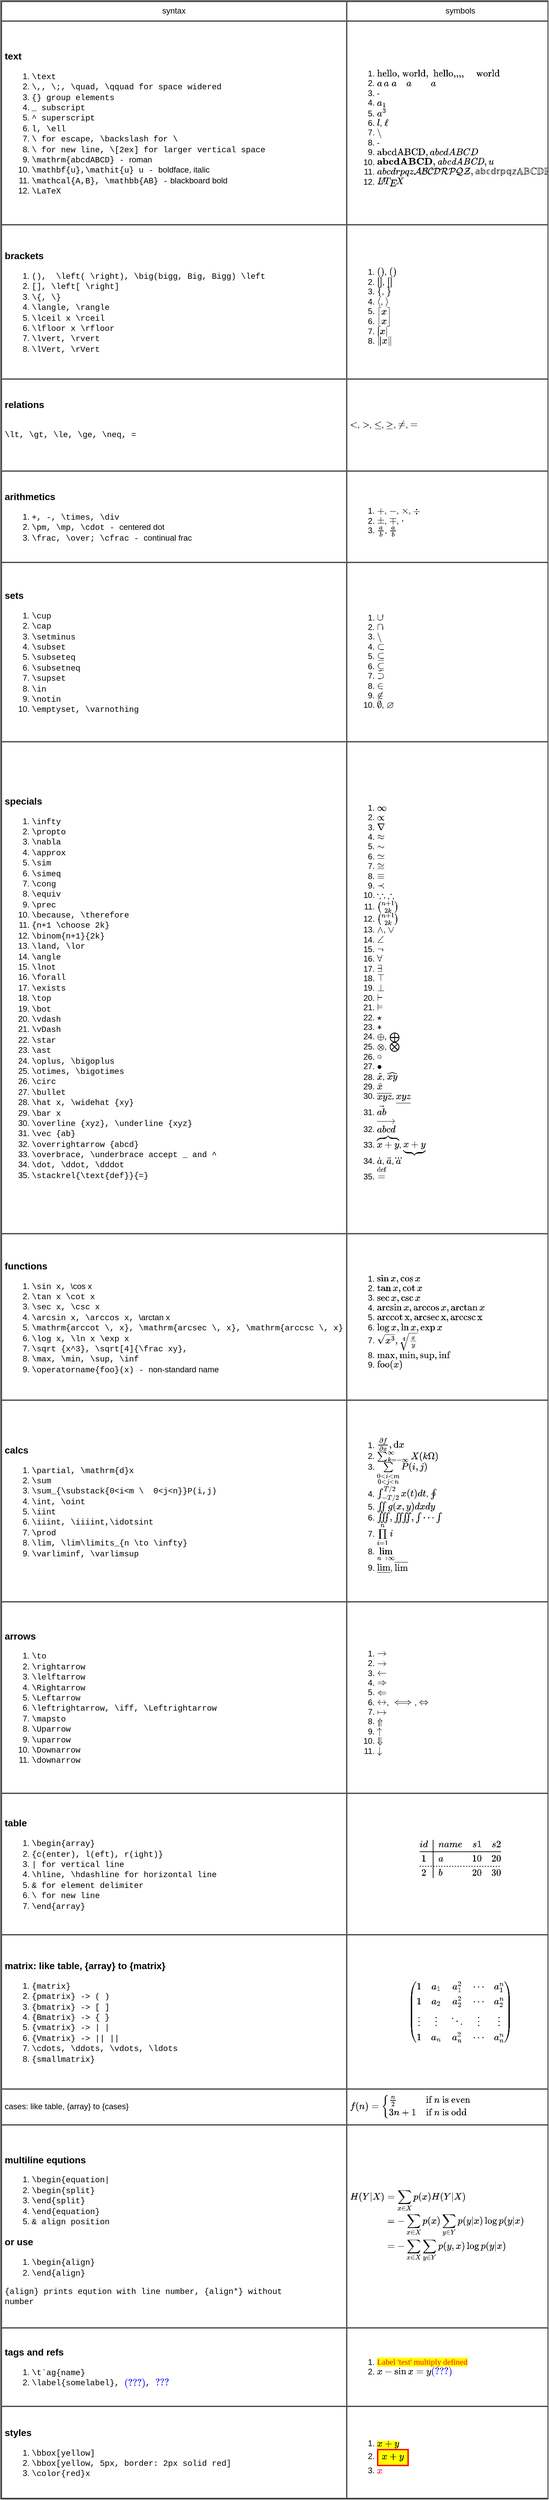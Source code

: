 <mxfile version="13.1.3" pages="2">
    <diagram id="6hGFLwfOUW9BJ-s0fimq" name="Mathjax">
        <mxGraphModel dx="898" dy="566" grid="1" gridSize="10" guides="1" tooltips="1" connect="1" arrows="1" fold="1" page="1" pageScale="1" pageWidth="827" pageHeight="1169" math="1" shadow="0">
            <root>
                <mxCell id="0"/>
                <mxCell id="1" parent="0"/>
                <mxCell id="3" value="&lt;table cellpadding=&quot;4&quot; cellspacing=&quot;0&quot; border=&quot;1&quot; style=&quot;font-size: 1em ; width: 100% ; height: 100%&quot;&gt;&lt;tbody&gt;&lt;tr&gt;&lt;th style=&quot;text-align: center&quot;&gt;&lt;span style=&quot;font-weight: normal&quot;&gt;syntax&lt;/span&gt;&lt;/th&gt;&lt;th style=&quot;text-align: center&quot;&gt;&lt;span style=&quot;font-weight: normal&quot;&gt;symbols&lt;/span&gt;&lt;/th&gt;&lt;/tr&gt;&lt;tr&gt;&lt;td&gt;&lt;h3&gt;text&lt;/h3&gt;&lt;ol&gt;&lt;li&gt;&lt;font face=&quot;Courier New&quot;&gt;\text&lt;/font&gt;&lt;/li&gt;&lt;li&gt;&lt;font face=&quot;Courier New&quot;&gt;\,, \;, \quad, \qquad for space widered&lt;/font&gt;&lt;/li&gt;&lt;li&gt;&lt;font face=&quot;Courier New&quot;&gt;{} group elements&lt;/font&gt;&lt;/li&gt;&lt;li&gt;&lt;font face=&quot;Courier New&quot;&gt;_ subscript&lt;/font&gt;&lt;/li&gt;&lt;li&gt;&lt;font face=&quot;Courier New&quot;&gt;^ superscript&lt;/font&gt;&lt;/li&gt;&lt;li&gt;&lt;font face=&quot;Courier New&quot;&gt;l, \ell&lt;/font&gt;&lt;/li&gt;&lt;li&gt;&lt;font face=&quot;Courier New&quot;&gt;\ for escape, \backslash for \&lt;/font&gt;&lt;/li&gt;&lt;li&gt;&lt;font face=&quot;Courier New&quot;&gt;\\ for new line, \\[2ex] for larger vertical space&lt;/font&gt;&lt;/li&gt;&lt;li&gt;&lt;font face=&quot;Courier New&quot;&gt;\mathrm{abcdABCD} - &lt;/font&gt;roman&lt;/li&gt;&lt;li&gt;&lt;font face=&quot;Courier New&quot;&gt;\mathbf{u},\mathit{u} u - &lt;/font&gt;boldface, italic&lt;/li&gt;&lt;li&gt;&lt;font face=&quot;Courier New&quot;&gt;\mathcal{A,B}, \mathbb{AB} -&lt;/font&gt; blackboard bold&lt;/li&gt;&lt;li&gt;&lt;span style=&quot;font-family: &amp;#34;courier new&amp;#34; ; font-size: 1em&quot;&gt;\LaTeX&lt;/span&gt;&lt;br&gt;&lt;/li&gt;&lt;/ol&gt;&lt;/td&gt;&lt;td&gt;&lt;br&gt;&lt;ol&gt;&lt;li&gt;\(\text{hello, world,&amp;nbsp; hello,,,,&amp;nbsp; &amp;nbsp; &amp;nbsp;world}\)&lt;/li&gt;&lt;li&gt;\(a\, a\; a\quad a \qquad a\)&lt;/li&gt;&lt;li&gt;-&lt;/li&gt;&lt;li&gt;\(a_1\)&lt;/li&gt;&lt;li&gt;\(a^3\)&lt;/li&gt;&lt;li&gt;\(l\), \(\ell\)&lt;/li&gt;&lt;li&gt;\(\backslash\)&lt;/li&gt;&lt;li&gt;-&lt;/li&gt;&lt;li&gt;\(\mathrm{abcdABCD}, abcdABCD\)&lt;/li&gt;&lt;li&gt;\(\mathbf{abcdABCD}, \mathit{abcdABCD}, u\)&lt;/li&gt;&lt;li&gt;\(\mathcal{abcdrpqzABCDRPQZ}, \mathbb{abcdrpqzABCDRPQZ}\)&lt;/li&gt;&lt;li&gt;&lt;span style=&quot;font-size: 1em&quot;&gt;\(\LaTeX\)&lt;/span&gt;&lt;br&gt;&lt;/li&gt;&lt;/ol&gt;&lt;/td&gt;&lt;/tr&gt;&lt;tr&gt;&lt;td&gt;&lt;h3&gt;brackets&lt;/h3&gt;&lt;ol&gt;&lt;li&gt;&lt;font face=&quot;Courier New&quot;&gt;(),&amp;nbsp; \left( \right), \big(bigg, Big, Bigg) \left&lt;/font&gt;&lt;/li&gt;&lt;li&gt;&lt;font face=&quot;Courier New&quot;&gt;[], \left[ \right]&lt;/font&gt;&lt;/li&gt;&lt;li&gt;&lt;font face=&quot;Courier New&quot;&gt;\{, \}&lt;/font&gt;&lt;/li&gt;&lt;li&gt;&lt;font face=&quot;Courier New&quot;&gt;\langle, \rangle&lt;/font&gt;&lt;/li&gt;&lt;li&gt;&lt;font face=&quot;Courier New&quot;&gt;\lceil x \rceil&lt;/font&gt;&lt;/li&gt;&lt;li&gt;&lt;font face=&quot;Courier New&quot;&gt;\lfloor x \rfloor&lt;/font&gt;&lt;/li&gt;&lt;li&gt;&lt;font face=&quot;Courier New&quot;&gt;\lvert, \rvert&lt;/font&gt;&lt;/li&gt;&lt;li&gt;&lt;font face=&quot;Courier New&quot;&gt;\lVert, \rVert&lt;/font&gt;&lt;/li&gt;&lt;/ol&gt;&lt;/td&gt;&lt;td&gt;&lt;br&gt;&lt;ol&gt;&lt;li&gt;\(()\), \(\left(\right)\)&lt;/li&gt;&lt;li&gt;\([]\), \(\left[ \right]\)&lt;/li&gt;&lt;li&gt;\(\{\), \(\}\)&lt;/li&gt;&lt;li&gt;\(\langle\), \(\rangle\)&lt;/li&gt;&lt;li&gt;\(\lceil x \rceil\)&lt;/li&gt;&lt;li&gt;\(\lfloor x \rfloor\)&lt;/li&gt;&lt;li&gt;\(\lvert x \rvert\)&lt;/li&gt;&lt;li&gt;\(\lVert x \rVert\)&lt;/li&gt;&lt;/ol&gt;&lt;/td&gt;&lt;/tr&gt;&lt;tr&gt;&lt;td&gt;&lt;h3&gt;relations&lt;/h3&gt;&lt;br&gt;&lt;font face=&quot;Courier New&quot;&gt;\lt, \gt, \le, \ge, \neq, =&lt;br&gt;&lt;/font&gt;&lt;br&gt;&lt;br&gt;&lt;/td&gt;&lt;td&gt;\(\lt\), \(\gt\), \(\le\), \(\ge\), \(\neq\), \(=\)&lt;/td&gt;&lt;/tr&gt;&lt;tr&gt;&lt;td&gt;&lt;h3&gt;arithmetics&lt;/h3&gt;&lt;ol&gt;&lt;li&gt;&lt;font face=&quot;Courier New&quot;&gt;+, -, \times, \div&lt;/font&gt;&lt;/li&gt;&lt;li&gt;&lt;font face=&quot;Courier New&quot;&gt;\pm, \mp, \cdot&amp;nbsp;- &lt;/font&gt;centered dot&lt;/li&gt;&lt;li&gt;&lt;font face=&quot;Courier New&quot;&gt;\frac, \over; \cfrac - &lt;/font&gt;continual frac&lt;/li&gt;&lt;/ol&gt;&lt;/td&gt;&lt;td&gt;&lt;div&gt;&lt;br&gt;&lt;/div&gt;&lt;ol&gt;&lt;li&gt;\(+\), \(-\), \(\times\), \(\div\)&lt;/li&gt;&lt;li&gt;\(\pm\), \(\mp\), \(\cdot\)&lt;/li&gt;&lt;li&gt;\(\frac ab\), \(a \over b\)&lt;/li&gt;&lt;/ol&gt;&lt;/td&gt;&lt;/tr&gt;&lt;tr&gt;&lt;td&gt;&lt;h3&gt;sets&lt;/h3&gt;&lt;ol&gt;&lt;li&gt;&lt;font face=&quot;Courier New&quot;&gt;\cup&lt;/font&gt;&lt;/li&gt;&lt;li&gt;&lt;font face=&quot;Courier New&quot;&gt;\cap&lt;/font&gt;&lt;/li&gt;&lt;li&gt;&lt;font face=&quot;Courier New&quot;&gt;\setminus&lt;/font&gt;&lt;/li&gt;&lt;li&gt;&lt;font face=&quot;Courier New&quot;&gt;\subset&lt;/font&gt;&lt;/li&gt;&lt;li&gt;&lt;font face=&quot;Courier New&quot;&gt;\subseteq&lt;/font&gt;&lt;/li&gt;&lt;li&gt;&lt;font face=&quot;Courier New&quot;&gt;\subsetneq&lt;/font&gt;&lt;/li&gt;&lt;li&gt;&lt;font face=&quot;Courier New&quot;&gt;\supset&lt;/font&gt;&lt;/li&gt;&lt;li&gt;&lt;font face=&quot;Courier New&quot;&gt;\in&lt;/font&gt;&lt;/li&gt;&lt;li&gt;&lt;font face=&quot;Courier New&quot;&gt;\notin&lt;/font&gt;&lt;/li&gt;&lt;li&gt;&lt;font face=&quot;Courier New&quot;&gt;\emptyset, \varnothing&lt;/font&gt;&lt;/li&gt;&lt;/ol&gt;&lt;/td&gt;&lt;td&gt;&lt;br&gt;&lt;br&gt;&lt;ol&gt;&lt;li&gt;\(\cup\)&lt;/li&gt;&lt;li&gt;\(\cap\)&lt;/li&gt;&lt;li&gt;\(\setminus\)&lt;/li&gt;&lt;li&gt;\(\subset\)&lt;/li&gt;&lt;li&gt;\(\subseteq\)&lt;/li&gt;&lt;li&gt;\(\subsetneq\)&lt;/li&gt;&lt;li&gt;\(\supset\)&lt;/li&gt;&lt;li&gt;\(\in\)&lt;/li&gt;&lt;li&gt;\(\notin\)&lt;/li&gt;&lt;li&gt;\(\emptyset\), \(\varnothing\)&lt;/li&gt;&lt;/ol&gt;&lt;/td&gt;&lt;/tr&gt;&lt;tr&gt;&lt;td&gt;&lt;h3&gt;specials&lt;/h3&gt;&lt;ol&gt;&lt;li&gt;&lt;font face=&quot;Courier New&quot;&gt;\infty&lt;/font&gt;&lt;/li&gt;&lt;li&gt;&lt;font face=&quot;Courier New&quot;&gt;\propto&lt;/font&gt;&lt;/li&gt;&lt;li&gt;&lt;font face=&quot;Courier New&quot;&gt;\nabla&lt;/font&gt;&lt;/li&gt;&lt;li&gt;&lt;span style=&quot;font-family: &amp;#34;courier new&amp;#34; ; font-size: 1em&quot;&gt;\approx&lt;/span&gt;&lt;br&gt;&lt;/li&gt;&lt;li&gt;&lt;font face=&quot;Courier New&quot;&gt;\sim&lt;/font&gt;&lt;/li&gt;&lt;li&gt;&lt;font face=&quot;Courier New&quot;&gt;\simeq&lt;/font&gt;&lt;/li&gt;&lt;li&gt;&lt;font face=&quot;Courier New&quot;&gt;\cong&lt;/font&gt;&lt;/li&gt;&lt;li&gt;&lt;font face=&quot;Courier New&quot;&gt;\equiv&lt;/font&gt;&lt;/li&gt;&lt;li&gt;&lt;font face=&quot;Courier New&quot;&gt;\prec&lt;/font&gt;&lt;/li&gt;&lt;li&gt;&lt;font face=&quot;Courier New&quot;&gt;\because, \therefore&lt;/font&gt;&lt;/li&gt;&lt;li&gt;&lt;font face=&quot;Courier New&quot;&gt;{n+1 \choose 2k}&lt;/font&gt;&lt;/li&gt;&lt;li&gt;&lt;font face=&quot;Courier New&quot;&gt;\binom{n+1}{2k}&lt;/font&gt;&lt;/li&gt;&lt;li&gt;&lt;font face=&quot;Courier New&quot;&gt;\land, \lor&lt;/font&gt;&lt;/li&gt;&lt;li&gt;&lt;font face=&quot;Courier New&quot;&gt;\angle&lt;/font&gt;&lt;/li&gt;&lt;li&gt;&lt;font face=&quot;Courier New&quot;&gt;\lnot&lt;/font&gt;&lt;/li&gt;&lt;li&gt;&lt;font face=&quot;Courier New&quot;&gt;\forall&lt;/font&gt;&lt;/li&gt;&lt;li&gt;&lt;font face=&quot;Courier New&quot;&gt;\exists&lt;/font&gt;&lt;/li&gt;&lt;li&gt;&lt;font face=&quot;Courier New&quot;&gt;\top&lt;/font&gt;&lt;/li&gt;&lt;li&gt;&lt;font face=&quot;Courier New&quot;&gt;\bot&lt;/font&gt;&lt;/li&gt;&lt;li&gt;&lt;font face=&quot;Courier New&quot;&gt;\vdash&lt;/font&gt;&lt;/li&gt;&lt;li&gt;&lt;font face=&quot;Courier New&quot;&gt;\vDash&lt;/font&gt;&lt;/li&gt;&lt;li&gt;&lt;font face=&quot;Courier New&quot;&gt;\star&lt;/font&gt;&lt;/li&gt;&lt;li&gt;&lt;font face=&quot;Courier New&quot;&gt;\ast&lt;/font&gt;&lt;/li&gt;&lt;li&gt;&lt;font face=&quot;Courier New&quot;&gt;\oplus, \bigoplus&lt;/font&gt;&lt;/li&gt;&lt;li&gt;&lt;font face=&quot;Courier New&quot;&gt;\otimes, \bigotimes&lt;/font&gt;&lt;/li&gt;&lt;li&gt;&lt;font face=&quot;Courier New&quot;&gt;\circ&lt;/font&gt;&lt;/li&gt;&lt;li&gt;&lt;font face=&quot;Courier New&quot;&gt;\bullet&lt;/font&gt;&lt;/li&gt;&lt;li&gt;&lt;font face=&quot;Courier New&quot;&gt;\hat x, \widehat {xy}&lt;/font&gt;&lt;/li&gt;&lt;li&gt;&lt;font face=&quot;Courier New&quot;&gt;\bar x&lt;/font&gt;&lt;/li&gt;&lt;li&gt;&lt;font face=&quot;Courier New&quot;&gt;\overline {xyz}, \underline {xyz}&lt;/font&gt;&lt;/li&gt;&lt;li&gt;&lt;font face=&quot;Courier New&quot;&gt;\vec {ab}&lt;/font&gt;&lt;/li&gt;&lt;li&gt;&lt;font face=&quot;Courier New&quot;&gt;\overrightarrow {abcd}&lt;/font&gt;&lt;/li&gt;&lt;li&gt;&lt;font face=&quot;Courier New&quot;&gt;\overbrace, \underbrace accept _ and ^&lt;/font&gt;&lt;/li&gt;&lt;li&gt;&lt;font face=&quot;Courier New&quot;&gt;\dot, \ddot, \dddot&lt;/font&gt;&lt;/li&gt;&lt;li&gt;&lt;font face=&quot;Courier New&quot;&gt;\stackrel{\text{def}}{=}&lt;/font&gt;&lt;/li&gt;&lt;/ol&gt;&lt;/td&gt;&lt;td&gt;&lt;br&gt;&lt;ol&gt;&lt;li&gt;\(\infty\)&lt;/li&gt;&lt;li&gt;\(\propto\)&lt;/li&gt;&lt;li&gt;\(\nabla\)&lt;/li&gt;&lt;li&gt;&lt;span style=&quot;font-size: 1em&quot;&gt;\(\approx\)&lt;/span&gt;&lt;br&gt;&lt;/li&gt;&lt;li&gt;\(\sim\)&lt;/li&gt;&lt;li&gt;\(\simeq\)&lt;/li&gt;&lt;li&gt;\(\cong\)&lt;/li&gt;&lt;li&gt;\(\equiv\)&lt;/li&gt;&lt;li&gt;\(\prec\)&lt;/li&gt;&lt;li&gt;\(\because\), \(\therefore\)&lt;/li&gt;&lt;li&gt;\({n+1 \choose 2k}\)&lt;/li&gt;&lt;li&gt;\(\binom{n+1}{2k}\)&lt;/li&gt;&lt;li&gt;\(\land\), \(\lor\)&lt;/li&gt;&lt;li&gt;\(\angle\)&lt;/li&gt;&lt;li&gt;\(\lnot\)&lt;/li&gt;&lt;li&gt;\(\forall\)&lt;/li&gt;&lt;li&gt;\(\exists\)&lt;/li&gt;&lt;li&gt;\(\top\)&lt;/li&gt;&lt;li&gt;\(\bot\)&lt;/li&gt;&lt;li&gt;\(\vdash\)&lt;/li&gt;&lt;li&gt;\(\vDash\)&lt;/li&gt;&lt;li&gt;\(\star\)&lt;/li&gt;&lt;li&gt;\(\ast\)&lt;/li&gt;&lt;li&gt;\(\oplus\), \(\bigoplus\)&lt;/li&gt;&lt;li&gt;\(\otimes\), \(\bigotimes\)&lt;/li&gt;&lt;li&gt;\(\circ\)&lt;/li&gt;&lt;li&gt;\(\bullet\)&lt;/li&gt;&lt;li&gt;\(\hat x\), \(\widehat {xy}\)&lt;/li&gt;&lt;li&gt;\(\bar x\)&lt;/li&gt;&lt;li&gt;\(\overline {xyz}\), \(\underline {xyz}\)&lt;/li&gt;&lt;li&gt;\(\vec {ab}\)&lt;/li&gt;&lt;li&gt;\(\overrightarrow {abcd}\)&lt;/li&gt;&lt;li&gt;\(\overbrace {x+y}\), \(\underbrace {x+y}\)&lt;/li&gt;&lt;li&gt;\(\dot a\), \(\ddot a\), \(\dddot a\)&lt;/li&gt;&lt;li&gt;\(\stackrel{\text{def}}=\)&lt;/li&gt;&lt;/ol&gt;&lt;/td&gt;&lt;/tr&gt;&lt;tr&gt;&lt;td&gt;&lt;h3&gt;functions&lt;/h3&gt;&lt;ol&gt;&lt;li&gt;&lt;font face=&quot;Courier New&quot;&gt;\sin x,&amp;nbsp;&lt;/font&gt;\cos x&lt;/li&gt;&lt;li&gt;&lt;font face=&quot;Courier New&quot;&gt;\tan x \cot x&lt;/font&gt;&lt;/li&gt;&lt;li&gt;&lt;font face=&quot;Courier New&quot;&gt;\sec x, \csc x&lt;/font&gt;&lt;/li&gt;&lt;li&gt;&lt;font face=&quot;Courier New&quot;&gt;\arcsin x, \arccos x,&amp;nbsp;&lt;/font&gt;\arctan x&lt;/li&gt;&lt;li&gt;&lt;font face=&quot;Courier New&quot;&gt;\mathrm{arccot \, x}, \mathrm{arcsec \, x}, \mathrm{arccsc \, x}&lt;/font&gt;&lt;/li&gt;&lt;li&gt;&lt;font face=&quot;Courier New&quot;&gt;\log x, \ln x&amp;nbsp;\exp x&lt;/font&gt;&lt;/li&gt;&lt;li&gt;&lt;font face=&quot;Courier New&quot;&gt;\sqrt {x^3},&amp;nbsp;\sqrt[4]{\frac xy},&lt;/font&gt;&lt;/li&gt;&lt;li&gt;&lt;font face=&quot;Courier New&quot;&gt;\max, \min, \sup, \inf&lt;/font&gt;&lt;/li&gt;&lt;li&gt;&lt;font face=&quot;Courier New&quot;&gt;\operatorname{foo}(x) - &lt;/font&gt;non-standard name&lt;/li&gt;&lt;/ol&gt;&lt;/td&gt;&lt;td&gt;&lt;br&gt;&lt;ol&gt;&lt;li&gt;\(\sin x, \cos x\)&lt;/li&gt;&lt;li&gt;\(\tan x, \cot x\)&lt;/li&gt;&lt;li&gt;\(\sec x, \csc x\)&lt;/li&gt;&lt;li&gt;\(\arcsin x, \arccos x, \arctan x \)&lt;/li&gt;&lt;li&gt;\(\mathrm{arccot \, x}, \mathrm{arcsec \, x}, \mathrm{arccsc \, x} \)&lt;/li&gt;&lt;li&gt;\(\log x, \ln x, \exp x\)&lt;/li&gt;&lt;li&gt;\(\sqrt {x^3}, \sqrt[4]{\frac xy}\)&lt;/li&gt;&lt;li&gt;\(\max, \min, \sup, \inf\)&lt;/li&gt;&lt;li&gt;\(\operatorname{foo}(x)\)&lt;/li&gt;&lt;/ol&gt;&lt;/td&gt;&lt;/tr&gt;&lt;tr&gt;&lt;td&gt;&lt;h3&gt;calcs&lt;/h3&gt;&lt;ol&gt;&lt;li&gt;&lt;font face=&quot;Courier New&quot;&gt;\partial, \mathrm{d}x&amp;nbsp;&lt;/font&gt;&lt;/li&gt;&lt;li&gt;&lt;font face=&quot;Courier New&quot;&gt;\sum&lt;/font&gt;&lt;/li&gt;&lt;li&gt;&lt;font face=&quot;Courier New&quot;&gt;\sum_{\substack{0&amp;lt;i&amp;lt;m \\&amp;nbsp; 0&amp;lt;j&amp;lt;n}}P(i,j)&lt;/font&gt;&lt;/li&gt;&lt;li&gt;&lt;font face=&quot;Courier New&quot;&gt;\int, \oint&lt;/font&gt;&lt;/li&gt;&lt;li&gt;&lt;font face=&quot;Courier New&quot;&gt;\iint&lt;/font&gt;&lt;/li&gt;&lt;li&gt;&lt;font face=&quot;Courier New&quot;&gt;\iiint, \iiiint,\idotsint&lt;/font&gt;&lt;/li&gt;&lt;li&gt;&lt;font face=&quot;Courier New&quot;&gt;\prod&lt;/font&gt;&lt;/li&gt;&lt;li&gt;&lt;font face=&quot;Courier New&quot;&gt;\lim, \lim\limits_{n \to \infty}&lt;/font&gt;&lt;/li&gt;&lt;li&gt;&lt;font face=&quot;Courier New&quot;&gt;\varliminf, \varlimsup&lt;/font&gt;&lt;/li&gt;&lt;/ol&gt;&lt;/td&gt;&lt;td&gt;&lt;br&gt;&lt;ol&gt;&lt;li&gt;\(\frac {\partial f} {\partial x}, \mathrm{d}x\)&lt;/li&gt;&lt;li&gt;\(\sum_{k=-\infty}^{\infty}X(k\Omega)\)&lt;/li&gt;&lt;li&gt;\(\sum\limits_{\substack{0&amp;lt;i&amp;lt;m \\ 0&amp;lt;j&amp;lt;n}}P(i,j)\)&lt;/li&gt;&lt;li&gt;\(\int_{-T/2}^{T/2}x(t)dt\), \(\oint\)&lt;/li&gt;&lt;li&gt;\(\iint g(x, y)dxdy\)&lt;/li&gt;&lt;li&gt;\(\iiint, \iiiint, \idotsint\)&lt;/li&gt;&lt;li&gt;\(\prod\limits_{i=1}^{n}i\)&lt;/li&gt;&lt;li&gt;\(\lim\limits_{n \to \infty}\)&lt;/li&gt;&lt;li&gt;\(\varliminf\), \(\varlimsup\)&lt;/li&gt;&lt;/ol&gt;&lt;/td&gt;&lt;/tr&gt;&lt;tr&gt;&lt;td&gt;&lt;h3&gt;arrows&lt;/h3&gt;&lt;ol&gt;&lt;li&gt;&lt;font face=&quot;Courier New&quot;&gt;\to&lt;/font&gt;&lt;/li&gt;&lt;li&gt;&lt;font face=&quot;Courier New&quot;&gt;\rightarrow&lt;/font&gt;&lt;/li&gt;&lt;li&gt;&lt;font face=&quot;Courier New&quot;&gt;\lelftarrow&lt;/font&gt;&lt;/li&gt;&lt;li&gt;&lt;font face=&quot;Courier New&quot;&gt;\Rightarrow&lt;/font&gt;&lt;/li&gt;&lt;li&gt;&lt;font face=&quot;Courier New&quot;&gt;\Leftarrow&lt;/font&gt;&lt;/li&gt;&lt;li&gt;&lt;font face=&quot;Courier New&quot;&gt;\leftrightarrow, \iff, \Leftrightarrow&lt;/font&gt;&lt;/li&gt;&lt;li&gt;&lt;font face=&quot;Courier New&quot;&gt;\mapsto&lt;/font&gt;&lt;/li&gt;&lt;li&gt;&lt;font face=&quot;Courier New&quot;&gt;\Uparrow&lt;/font&gt;&lt;/li&gt;&lt;li&gt;&lt;font face=&quot;Courier New&quot;&gt;\uparrow&lt;/font&gt;&lt;/li&gt;&lt;li&gt;&lt;font face=&quot;Courier New&quot;&gt;\Downarrow&lt;/font&gt;&lt;/li&gt;&lt;li&gt;&lt;font face=&quot;Courier New&quot;&gt;\downarrow&lt;/font&gt;&lt;/li&gt;&lt;/ol&gt;&lt;/td&gt;&lt;td&gt;&lt;br&gt;&lt;ol&gt;&lt;li&gt;\(\to\)&lt;/li&gt;&lt;li&gt;\(\rightarrow\)&lt;/li&gt;&lt;li&gt;\(\leftarrow\)&lt;/li&gt;&lt;li&gt;\(\Rightarrow\)&lt;/li&gt;&lt;li&gt;\(\Leftarrow\)&lt;/li&gt;&lt;li&gt;\(\leftrightarrow\), \(\iff\), \(\Leftrightarrow\)&lt;/li&gt;&lt;li&gt;\(\mapsto\)&lt;/li&gt;&lt;li&gt;\(\Uparrow\)&lt;/li&gt;&lt;li&gt;\(\uparrow\)&lt;/li&gt;&lt;li&gt;\(\Downarrow\)&lt;/li&gt;&lt;li&gt;\(\downarrow\)&lt;/li&gt;&lt;/ol&gt;&lt;/td&gt;&lt;/tr&gt;&lt;tr&gt;&lt;td&gt;&lt;h3&gt;table&lt;/h3&gt;&lt;ol&gt;&lt;li&gt;&lt;font face=&quot;Courier New&quot;&gt;\begin{array}&lt;/font&gt;&lt;/li&gt;&lt;li&gt;&lt;font face=&quot;Courier New&quot;&gt;{c(enter), l(eft), r(ight)}&lt;/font&gt;&lt;/li&gt;&lt;li&gt;&lt;font face=&quot;Courier New&quot;&gt;| for vertical line&lt;/font&gt;&lt;/li&gt;&lt;li&gt;&lt;font face=&quot;Courier New&quot;&gt;\hline, \hdashline for horizontal line&lt;/font&gt;&lt;/li&gt;&lt;li&gt;&lt;font face=&quot;Courier New&quot;&gt;&amp;amp; for element delimiter&lt;/font&gt;&lt;/li&gt;&lt;li&gt;&lt;font face=&quot;Courier New&quot;&gt;\\ for new line&lt;/font&gt;&lt;/li&gt;&lt;li&gt;&lt;font face=&quot;Courier New&quot;&gt;\end{array}&lt;/font&gt;&lt;/li&gt;&lt;/ol&gt;&lt;/td&gt;&lt;td&gt;\begin{array}{c|lrr}&lt;br&gt;id &amp;amp; name &amp;amp; s1 &amp;amp; s2\\&lt;br&gt;\hline&lt;br&gt;1 &amp;amp; a &amp;amp; 10 &amp;amp; 20\\&lt;br&gt;\hdashline&lt;br&gt;2 &amp;amp; b &amp;amp; 20 &amp;amp; 30&lt;br&gt;\end{array}&lt;br&gt;&lt;/td&gt;&lt;/tr&gt;&lt;tr&gt;&lt;td&gt;&lt;h3&gt;matrix: like table, {array} to {matrix}&lt;/h3&gt;&lt;ol&gt;&lt;li&gt;&lt;font face=&quot;Courier New&quot;&gt;{matrix}&lt;/font&gt;&lt;/li&gt;&lt;li&gt;&lt;font face=&quot;Courier New&quot;&gt;{pmatrix} -&amp;gt; ( )&lt;/font&gt;&lt;/li&gt;&lt;li&gt;&lt;font face=&quot;Courier New&quot;&gt;{bmatrix} -&amp;gt; [ ]&lt;/font&gt;&lt;/li&gt;&lt;li&gt;&lt;font face=&quot;Courier New&quot;&gt;{Bmatrix} -&amp;gt; { }&lt;/font&gt;&lt;/li&gt;&lt;li&gt;&lt;font face=&quot;Courier New&quot;&gt;{vmatrix} -&amp;gt; | |&lt;/font&gt;&lt;/li&gt;&lt;li&gt;&lt;font face=&quot;Courier New&quot;&gt;{Vmatrix} -&amp;gt; || ||&lt;/font&gt;&lt;/li&gt;&lt;li&gt;&lt;font face=&quot;Courier New&quot;&gt;\cdots, \ddots, \vdots, \ldots&lt;/font&gt;&lt;/li&gt;&lt;li&gt;&lt;font face=&quot;Courier New&quot;&gt;{smallmatrix}&lt;/font&gt;&lt;/li&gt;&lt;/ol&gt;&lt;/td&gt;&lt;td&gt;\begin{pmatrix}&lt;br&gt;1 &amp;amp; a_1 &amp;amp; a_1^2 &amp;amp; \cdots &amp;amp; a_1^n\\&lt;br&gt;1 &amp;amp; a_2 &amp;amp; a_2^2 &amp;amp; \cdots &amp;amp; a_2^n\\&lt;br&gt;\vdots &amp;amp; \vdots &amp;amp; \ddots &amp;amp; \vdots &amp;amp; \vdots\\&lt;br&gt;1 &amp;amp; a_n &amp;amp; a_n^2 &amp;amp; \cdots &amp;amp; a_n^n\\&lt;br&gt;\end{pmatrix}&lt;/td&gt;&lt;/tr&gt;&lt;tr&gt;&lt;td&gt;cases: like table, {array} to {cases}&lt;/td&gt;&lt;td&gt;\(&lt;br&gt;f(n)=\begin{cases}&lt;br&gt;\frac{n}{2} &amp;amp; \text{if $n$ is even} \\&lt;br&gt;3n+1 &amp;amp; \text{if $n$ is odd}&lt;br&gt;\end{cases}&lt;br&gt;\)&lt;/td&gt;&lt;/tr&gt;&lt;tr&gt;&lt;td&gt;&lt;h3&gt;multiline equtions&lt;/h3&gt;&lt;ol&gt;&lt;li&gt;&lt;font face=&quot;Courier New&quot;&gt;\begin{equation|&lt;/font&gt;&lt;/li&gt;&lt;li&gt;&lt;font face=&quot;Courier New&quot;&gt;\begin{split}&lt;/font&gt;&lt;/li&gt;&lt;li&gt;&lt;font face=&quot;Courier New&quot;&gt;\end{split}&lt;/font&gt;&lt;/li&gt;&lt;li&gt;&lt;font face=&quot;Courier New&quot;&gt;\end{equation}&lt;/font&gt;&lt;/li&gt;&lt;li&gt;&lt;font face=&quot;Courier New&quot;&gt;&amp;amp; align position&lt;/font&gt;&lt;/li&gt;&lt;/ol&gt;&lt;h3&gt;or use&lt;/h3&gt;&lt;div&gt;&lt;ol&gt;&lt;li&gt;&lt;font face=&quot;Courier New&quot;&gt;\begin{align}&lt;/font&gt;&lt;/li&gt;&lt;li&gt;&lt;font face=&quot;Courier New&quot;&gt;\end{align}&lt;/font&gt;&lt;/li&gt;&lt;/ol&gt;&lt;div&gt;&lt;font face=&quot;Courier New&quot;&gt;{align} prints eqution with line number, {align*} without&lt;/font&gt;&lt;/div&gt;&lt;/div&gt;&lt;div&gt;&lt;font face=&quot;Courier New&quot;&gt;number&lt;/font&gt;&lt;/div&gt;&lt;/td&gt;&lt;td&gt;\(\begin{equation}\begin{split}&lt;br&gt;H(Y|X)&amp;amp;=\sum_{x \in X}p(x)H(Y|X)\\&lt;br&gt;&amp;amp;=-\sum_{x \in X}p(x)\sum_{y \in Y}p(y|x) \log p(y|x)\\&lt;br&gt;&amp;amp;=-\sum_{x \in X}\sum_{y \in Y}p(y, x) \log p(y|x)&lt;br&gt;\end{split}\end{equation}\)&lt;/td&gt;&lt;/tr&gt;&lt;tr&gt;&lt;td&gt;&lt;h3&gt;tags and refs&lt;/h3&gt;&lt;ol&gt;&lt;li&gt;&lt;font face=&quot;Courier New&quot;&gt;\t`ag{name}&lt;/font&gt;&lt;/li&gt;&lt;li&gt;&lt;font face=&quot;Courier New&quot;&gt;\label{somelabel}, \eqref {somelabel}, \ref {somelabel}&lt;/font&gt;&lt;/li&gt;&lt;/ol&gt;&lt;/td&gt;&lt;td&gt;&lt;ol&gt;&lt;li&gt;\(x=y+a \sin x \label{test}\)&lt;/li&gt;&lt;li&gt;\(x-\sin x=y \eqref{test}\)&lt;/li&gt;&lt;/ol&gt;&lt;/td&gt;&lt;/tr&gt;&lt;tr&gt;&lt;td&gt;&lt;h3&gt;styles&lt;/h3&gt;&lt;ol&gt;&lt;li&gt;&lt;font face=&quot;Courier New&quot;&gt;\bbox[yellow]&lt;/font&gt;&lt;/li&gt;&lt;li&gt;&lt;font face=&quot;Courier New&quot;&gt;\bbox[yellow, 5px, border: 2px solid red]&lt;/font&gt;&lt;/li&gt;&lt;li&gt;&lt;font face=&quot;Courier New&quot;&gt;\color{red}x&lt;/font&gt;&lt;/li&gt;&lt;/ol&gt;&lt;/td&gt;&lt;td&gt;&lt;br&gt;&lt;ol&gt;&lt;li&gt;\(\bbox[yellow]{x+y}\)&lt;/li&gt;&lt;li&gt;\(\bbox[yellow, 5px, border: 2px solid red]{x+y}\)&lt;/li&gt;&lt;li&gt;\(\color{red}x\)&lt;/li&gt;&lt;/ol&gt;&lt;/td&gt;&lt;/tr&gt;&lt;/tbody&gt;&lt;/table&gt; " style="verticalAlign=top;align=left;overflow=fill;fontSize=12;fontFamily=Helvetica;html=1;rounded=0;labelBackgroundColor=none;fillColor=#ffffff;fontStyle=0;arcSize=50;" parent="1" vertex="1">
                    <mxGeometry x="10" y="8" width="810" height="3692" as="geometry"/>
                </mxCell>
            </root>
        </mxGraphModel>
    </diagram>
    <diagram id="I8X9bG_e0WLNlJAtUdyu" name="math-notation">
        &#xa;        
        <mxGraphModel dx="554" dy="480" grid="1" gridSize="10" guides="1" tooltips="1" connect="1" arrows="1" fold="1" page="1" pageScale="1" pageWidth="827" pageHeight="1169" math="1" shadow="0">
            &#xa;            
            <root>
                &#xa;                
                <mxCell id="QnXLEoQNynfyzMarZO_s-0"/>
                &#xa;                
                <mxCell id="QnXLEoQNynfyzMarZO_s-1" parent="QnXLEoQNynfyzMarZO_s-0"/>
                &#xa;                
                <mxCell id="QnXLEoQNynfyzMarZO_s-2" value="&lt;table cellpadding=&quot;4&quot; cellspacing=&quot;0&quot; border=&quot;1&quot; style=&quot;font-size: 1em ; width: 100% ; height: 100%&quot;&gt;&lt;tbody&gt;&lt;tr&gt;&lt;th&gt;Type&lt;/th&gt;&lt;th&gt;Contents&lt;/th&gt;&lt;/tr&gt;&lt;tr&gt;&lt;td&gt;Analysis&lt;/td&gt;&lt;td&gt;&lt;ol&gt;&lt;li&gt;\(g(x) = O(f(x))\) denotes \(g(x)/f(x)\) is bounded or finite as \(x \to \infty\)&lt;/li&gt;&lt;li&gt;\(g(x) = \omicron(f(x))\) denotes \(g(x)/f(x)\) is 0 as \(x \to \infty\)&lt;/li&gt;&lt;li&gt;\(\lim\limits_{x \to \infty} f(x), \lim\limits_{x \to +\infty} f(x), \lim\limits_{x \to -\infty} f(x), \lim\limits_{x \to a} f(x), \lim\limits_{x \to a^-} f(x), \lim\limits_{x \to a^+} f(x)\)&lt;/li&gt;&lt;li&gt;\(\sup\limits_{x \in \mathbb{R}} f(x), \inf\limits_{x \in \mathbb{R}} f(x), \max\limits_{x \in \mathbb{R}} f(x), \min\limits_{x \in \mathbb{R}} f(x)\)&lt;/li&gt;&lt;li&gt;\(f'(x), f''(x), f^k(x)\) first, second, k-th order derivative&lt;/li&gt;&lt;li&gt;\(\frac {\partial f} {\partial x}, \frac {\partial^2 f} {\partial x}, \frac {\partial^k f} {\partial x}\) partial first, second, k-th order derivative&lt;/li&gt;&lt;li&gt;\(\int_{a}^{b}f(x)\mathrm{d}x, \int_{c}^{d}\int_{a}^{b}f(x, y)\mathrm{d}x\mathrm{d}y, \iint, \iiint, \idotsint\)&lt;/li&gt;&lt;/ol&gt;&lt;div&gt;&lt;/div&gt;&lt;div&gt;&lt;/div&gt;&lt;/td&gt;&lt;/tr&gt;&lt;tr&gt;&lt;td&gt;Algebra&lt;/td&gt;&lt;td&gt;&lt;ol style=&quot;font-size: 14px&quot;&gt;&lt;li&gt;Scalar values lowercase and non-boldface: \(a,b,c\)&lt;/li&gt;&lt;li&gt;Vectors lowercase and bold: \(\mathbf{a, b, c}\), and all vectors assumed to be column vectors&amp;nbsp;&lt;/li&gt;&lt;li&gt;\(T\) denotes the transpose of a matrix, so \(\mathbf{x}^T\) will be a row vector&lt;/li&gt;&lt;li&gt;Matrics uppercase and bold: \(\mathbf{A, B, C}\)&lt;/li&gt;&lt;li&gt;\(\mathbf{I}_M\) or \(\mathbf{I}\) denotes an identity matrix with \(M \times M\) dimension&lt;/li&gt;&lt;li&gt;Vctor spaces uppercase and blackboard bold: \(\mathbb{R, S, T, R^n, R^{m \times n}}\)&lt;/li&gt;&lt;/ol&gt;&lt;/td&gt;&lt;/tr&gt;&lt;tr&gt;&lt;td&gt;stats&lt;/td&gt;&lt;td&gt;&lt;ol style=&quot;font-size: 14px&quot;&gt;&lt;li&gt;Random variables uppercase and non-boldface: \(X, Y, Z\)&lt;/li&gt;&lt;li&gt;Random samples lowercase and non-bold: \(y_1, y_2, \cdots, y_n\)&lt;/li&gt;&lt;li&gt;Parameters lowercase Greeks: \(\alpha, \beta, \gamma, \cdots\)&lt;/li&gt;&lt;li&gt;Random error: \(e, \epsilon\)&lt;/li&gt;&lt;li&gt;Estimated parameters hat lowercase Greeks: \(\hat{\alpha}, \hat{\beta}, \hat{\gamma}, \cdots\)&lt;/li&gt;&lt;li&gt;Random variables vector: \(\left(\substack{Y_1 \\ \vdots \\ Y_n}\right)\)&lt;/li&gt;&lt;li&gt;Samples or observations vector: \(\left(\substack{y_1 \\ \vdots \\ y_n}\right)\)&lt;/li&gt;&lt;li&gt;\(Y\)'s probability distribution: \(f(y; \theta)\)&lt;/li&gt;&lt;li&gt;\(Y\)'s expected value: \(\mu = E(Y)\)&lt;/li&gt;&lt;li&gt;\(Y\)'s variance: \(\sigma^2 = D(Y) = \operatorname{Var}(Y)\)&lt;br&gt;&lt;/li&gt;&lt;li&gt;\(\left(X, Y\right)\)'s covariance: \(\rho_{xy} = \operatorname{Cov}(X, Y) = E((X-E(X)(Y-E(Y))\)&lt;/li&gt;&lt;li&gt;\(\left(X, Y\right)\)'s correlation coefficient: \(\rho_{XY} = \frac {\operatorname{Cov}(X, Y)} {\sqrt{D(X)} \sqrt{D(Y)}} \)&lt;/li&gt;&lt;/ol&gt;&lt;/td&gt;&lt;/tr&gt;&lt;/tbody&gt;&lt;/table&gt; " style="verticalAlign=top;align=left;overflow=fill;fontSize=12;fontFamily=Helvetica;html=1" vertex="1" parent="QnXLEoQNynfyzMarZO_s-1">
                    &#xa;                    
                    <mxGeometry x="10" y="10" width="800" height="820" as="geometry"/>
                    &#xa;                
                </mxCell>
                &#xa;            
            </root>
            &#xa;        
        </mxGraphModel>
        &#xa;    
    </diagram>
</mxfile>